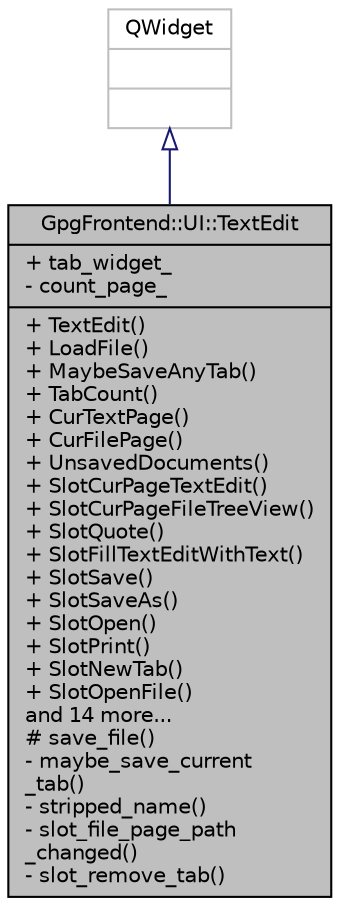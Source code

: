 digraph "GpgFrontend::UI::TextEdit"
{
 // INTERACTIVE_SVG=YES
 // LATEX_PDF_SIZE
  edge [fontname="Helvetica",fontsize="10",labelfontname="Helvetica",labelfontsize="10"];
  node [fontname="Helvetica",fontsize="10",shape=record];
  Node1 [label="{GpgFrontend::UI::TextEdit\n|+ tab_widget_\l- count_page_\l|+ TextEdit()\l+ LoadFile()\l+ MaybeSaveAnyTab()\l+ TabCount()\l+ CurTextPage()\l+ CurFilePage()\l+ UnsavedDocuments()\l+ SlotCurPageTextEdit()\l+ SlotCurPageFileTreeView()\l+ SlotQuote()\l+ SlotFillTextEditWithText()\l+ SlotSave()\l+ SlotSaveAs()\l+ SlotOpen()\l+ SlotPrint()\l+ SlotNewTab()\l+ SlotOpenFile()\land 14 more...\l# save_file()\l- maybe_save_current\l_tab()\l- stripped_name()\l- slot_file_page_path\l_changed()\l- slot_remove_tab()\l}",height=0.2,width=0.4,color="black", fillcolor="grey75", style="filled", fontcolor="black",tooltip="TextEdit class."];
  Node2 -> Node1 [dir="back",color="midnightblue",fontsize="10",style="solid",arrowtail="onormal",fontname="Helvetica"];
  Node2 [label="{QWidget\n||}",height=0.2,width=0.4,color="grey75", fillcolor="white", style="filled",tooltip=" "];
}
